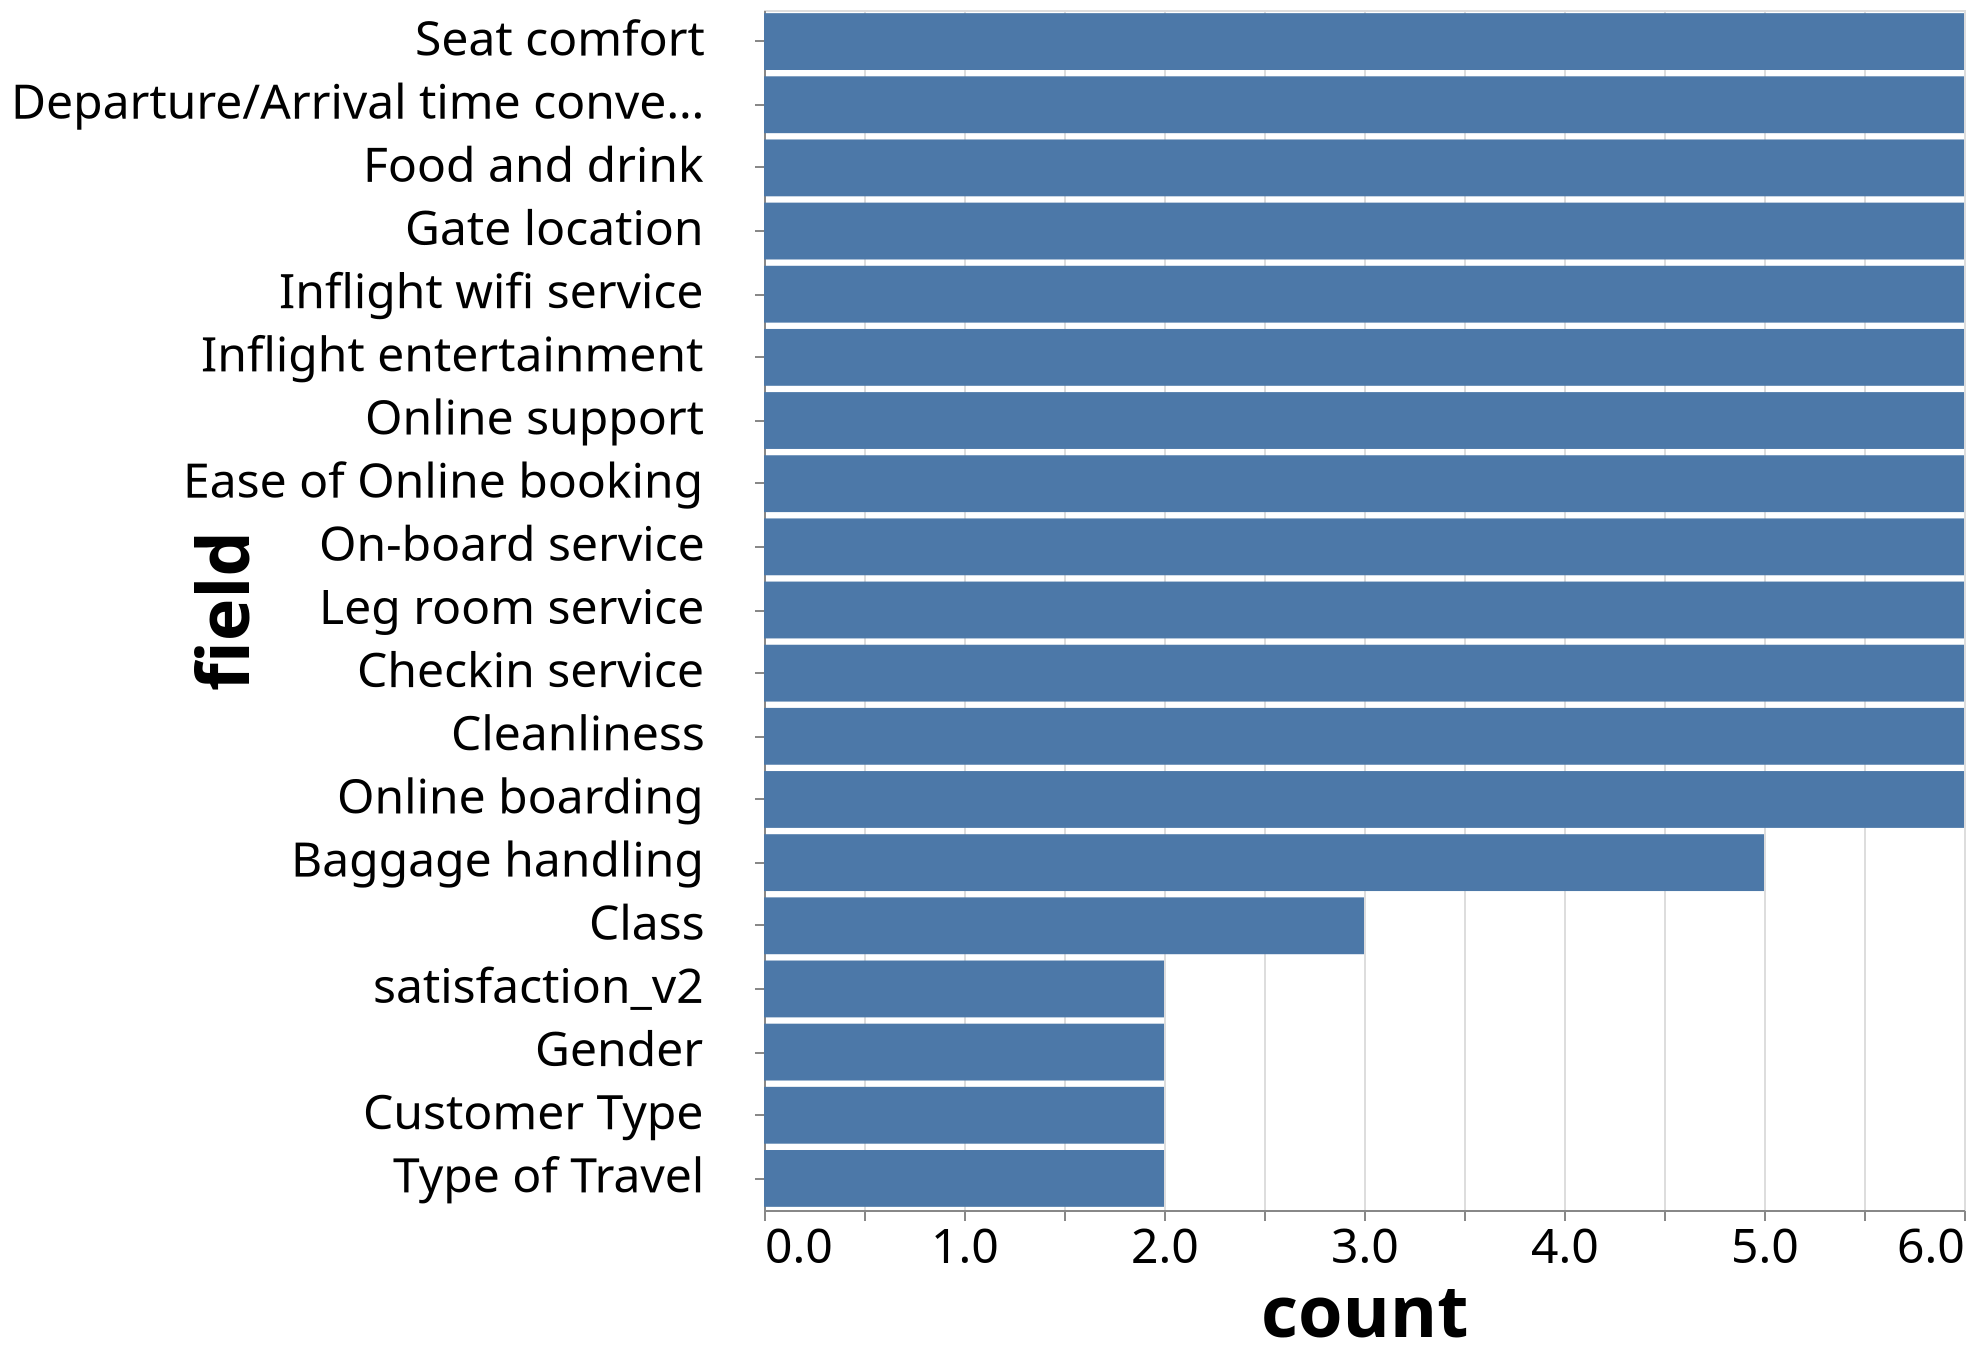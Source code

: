 {
  "config": {
    "view": {
      "width": 400,
      "height": 300
    },
    "mark": {
      "tooltip": null
    },
    "axis": {
      "labelFontSize": 24,
      "titleFontSize": 36
    }
  },
  "data": {
    "name": "data-fd22828f7bf89e47944ade0096e1ab34"
  },
  "mark": "bar",
  "encoding": {
    "x": {
      "type": "quantitative",
      "field": "count"
    },
    "y": {
      "type": "nominal",
      "axis": {
        "labelLimit": 350,
        "labelPadding": 25,
        "titlePadding": 50
      },
      "field": "field",
      "sort": {
        "field": "count",
        "order": "descending"
      }
    }
  },
  "height": 600,
  "transform": [
    {
      "filter": "(datum.count < 50)"
    }
  ],
  "width": 600,
  "$schema": "https://vega.github.io/schema/vega-lite/v5.json",
  "datasets": {
    "data-fd22828f7bf89e47944ade0096e1ab34": [
      {
        "field": "id",
        "count": 129880
      },
      {
        "field": "satisfaction_v2",
        "count": 2
      },
      {
        "field": "Gender",
        "count": 2
      },
      {
        "field": "Customer Type",
        "count": 2
      },
      {
        "field": "Age",
        "count": 75
      },
      {
        "field": "Type of Travel",
        "count": 2
      },
      {
        "field": "Class",
        "count": 3
      },
      {
        "field": "Flight Distance",
        "count": 5398
      },
      {
        "field": "Seat comfort",
        "count": 6
      },
      {
        "field": "Departure/Arrival time convenient",
        "count": 6
      },
      {
        "field": "Food and drink",
        "count": 6
      },
      {
        "field": "Gate location",
        "count": 6
      },
      {
        "field": "Inflight wifi service",
        "count": 6
      },
      {
        "field": "Inflight entertainment",
        "count": 6
      },
      {
        "field": "Online support",
        "count": 6
      },
      {
        "field": "Ease of Online booking",
        "count": 6
      },
      {
        "field": "On-board service",
        "count": 6
      },
      {
        "field": "Leg room service",
        "count": 6
      },
      {
        "field": "Baggage handling",
        "count": 5
      },
      {
        "field": "Checkin service",
        "count": 6
      },
      {
        "field": "Cleanliness",
        "count": 6
      },
      {
        "field": "Online boarding",
        "count": 6
      },
      {
        "field": "Departure Delay in Minutes",
        "count": 466
      },
      {
        "field": "Arrival Delay in Minutes",
        "count": 472
      }
    ]
  }
}